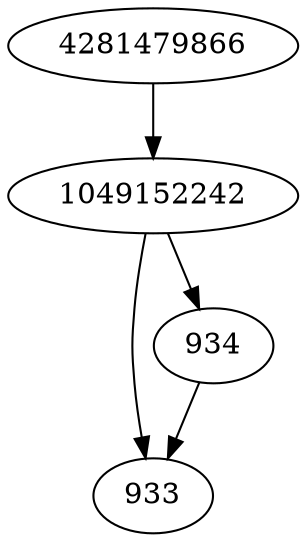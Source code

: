 strict digraph  {
4281479866;
1049152242;
933;
934;
4281479866 -> 1049152242;
1049152242 -> 933;
1049152242 -> 934;
934 -> 933;
}
